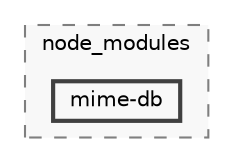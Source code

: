 digraph "backend/node_modules/mime-db"
{
 // LATEX_PDF_SIZE
  bgcolor="transparent";
  edge [fontname=Helvetica,fontsize=10,labelfontname=Helvetica,labelfontsize=10];
  node [fontname=Helvetica,fontsize=10,shape=box,height=0.2,width=0.4];
  compound=true
  subgraph clusterdir_86dbea9de526ba50b112ba867d8b4b1f {
    graph [ bgcolor="#f8f8f8", pencolor="grey50", label="node_modules", fontname=Helvetica,fontsize=10 style="filled,dashed", URL="dir_86dbea9de526ba50b112ba867d8b4b1f.html",tooltip=""]
  dir_7c68aeebbd0117125832388485f3c509 [label="mime-db", fillcolor="#f8f8f8", color="grey25", style="filled,bold", URL="dir_7c68aeebbd0117125832388485f3c509.html",tooltip=""];
  }
}
